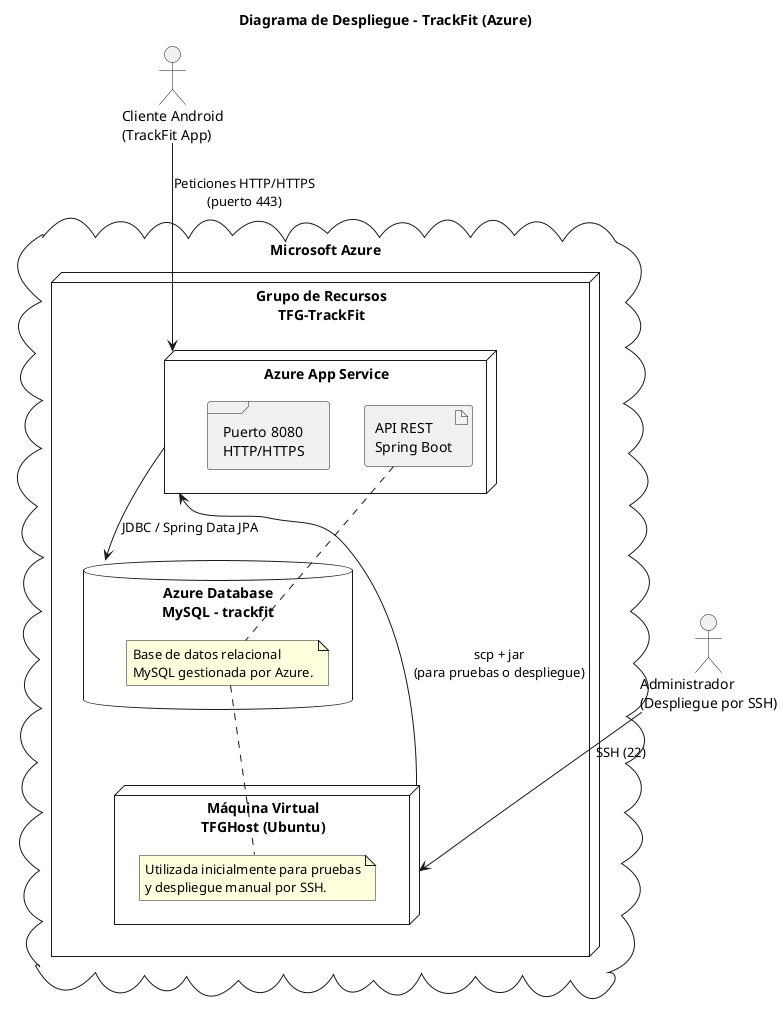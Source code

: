@startuml
title Diagrama de Despliegue - TrackFit (Azure)

cloud "Microsoft Azure" {
  node "Grupo de Recursos\nTFG-TrackFit" {
    
    node "Azure App Service" as appService {
      artifact "API REST\nSpring Boot"
      frame "Puerto 8080\nHTTP/HTTPS" {
      }
    }

    database "Azure Database\nMySQL - trackfit" as db {
      note bottom
        Base de datos relacional
        MySQL gestionada por Azure.
      end note
    }

    node "Máquina Virtual\nTFGHost (Ubuntu)" as vm {
      note bottom
        Utilizada inicialmente para pruebas
        y despliegue manual por SSH.
      end note
    }
  }
}

actor "Cliente Android\n(TrackFit App)" as mobile
actor "Administrador\n(Despliegue por SSH)" as admin

' Relaciones
mobile --> appService : Peticiones HTTP/HTTPS\n(puerto 443)
appService --> db : JDBC / Spring Data JPA
admin --> vm : SSH (22)
vm --> appService : scp + jar\n(para pruebas o despliegue)

@enduml
